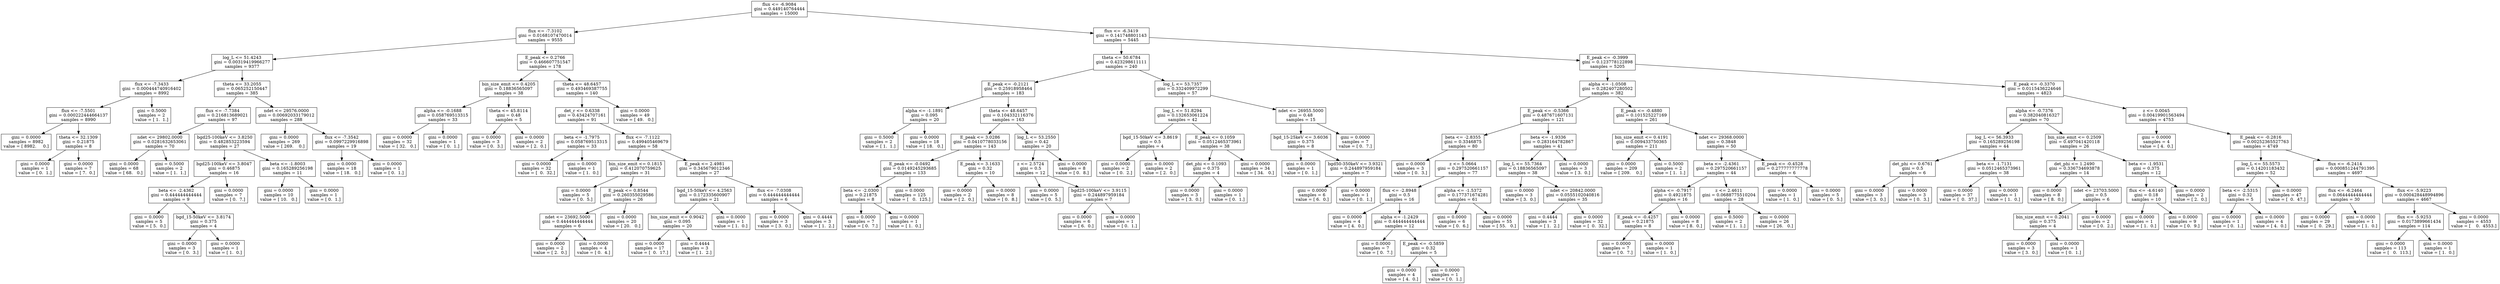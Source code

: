 digraph Tree {
0 [label="flux <= -6.9084\ngini = 0.449140764444\nsamples = 15000", shape="box"] ;
1 [label="flux <= -7.3102\ngini = 0.0168107470014\nsamples = 9555", shape="box"] ;
0 -> 1 ;
2 [label="log_L <= 51.4243\ngini = 0.00319419966277\nsamples = 9377", shape="box"] ;
1 -> 2 ;
3 [label="flux <= -7.3433\ngini = 0.000444740916402\nsamples = 8992", shape="box"] ;
2 -> 3 ;
4 [label="flux <= -7.5501\ngini = 0.000222444664137\nsamples = 8990", shape="box"] ;
3 -> 4 ;
5 [label="gini = 0.0000\nsamples = 8982\nvalue = [ 8982.     0.]", shape="box"] ;
4 -> 5 ;
6 [label="theta <= 32.1309\ngini = 0.21875\nsamples = 8", shape="box"] ;
4 -> 6 ;
7 [label="gini = 0.0000\nsamples = 1\nvalue = [ 0.  1.]", shape="box"] ;
6 -> 7 ;
8 [label="gini = 0.0000\nsamples = 7\nvalue = [ 7.  0.]", shape="box"] ;
6 -> 8 ;
9 [label="gini = 0.5000\nsamples = 2\nvalue = [ 1.  1.]", shape="box"] ;
3 -> 9 ;
10 [label="theta <= 33.2055\ngini = 0.065252150447\nsamples = 385", shape="box"] ;
2 -> 10 ;
11 [label="flux <= -7.7384\ngini = 0.216813689021\nsamples = 97", shape="box"] ;
10 -> 11 ;
12 [label="ndet <= 29802.0000\ngini = 0.0281632653061\nsamples = 70", shape="box"] ;
11 -> 12 ;
13 [label="gini = 0.0000\nsamples = 68\nvalue = [ 68.   0.]", shape="box"] ;
12 -> 13 ;
14 [label="gini = 0.5000\nsamples = 2\nvalue = [ 1.  1.]", shape="box"] ;
12 -> 14 ;
15 [label="bgd25-100keV <= 3.8250\ngini = 0.482853223594\nsamples = 27", shape="box"] ;
11 -> 15 ;
16 [label="bgd25-100keV <= 3.8047\ngini = 0.46875\nsamples = 16", shape="box"] ;
15 -> 16 ;
17 [label="beta <= -2.4362\ngini = 0.444444444444\nsamples = 9", shape="box"] ;
16 -> 17 ;
18 [label="gini = 0.0000\nsamples = 5\nvalue = [ 5.  0.]", shape="box"] ;
17 -> 18 ;
19 [label="bgd_15-50keV <= 3.8174\ngini = 0.375\nsamples = 4", shape="box"] ;
17 -> 19 ;
20 [label="gini = 0.0000\nsamples = 3\nvalue = [ 0.  3.]", shape="box"] ;
19 -> 20 ;
21 [label="gini = 0.0000\nsamples = 1\nvalue = [ 1.  0.]", shape="box"] ;
19 -> 21 ;
22 [label="gini = 0.0000\nsamples = 7\nvalue = [ 0.  7.]", shape="box"] ;
16 -> 22 ;
23 [label="beta <= -1.8003\ngini = 0.165289256198\nsamples = 11", shape="box"] ;
15 -> 23 ;
24 [label="gini = 0.0000\nsamples = 10\nvalue = [ 10.   0.]", shape="box"] ;
23 -> 24 ;
25 [label="gini = 0.0000\nsamples = 1\nvalue = [ 0.  1.]", shape="box"] ;
23 -> 25 ;
26 [label="ndet <= 29576.0000\ngini = 0.00692033179012\nsamples = 288", shape="box"] ;
10 -> 26 ;
27 [label="gini = 0.0000\nsamples = 269\nvalue = [ 269.    0.]", shape="box"] ;
26 -> 27 ;
28 [label="flux <= -7.3542\ngini = 0.0997229916898\nsamples = 19", shape="box"] ;
26 -> 28 ;
29 [label="gini = 0.0000\nsamples = 18\nvalue = [ 18.   0.]", shape="box"] ;
28 -> 29 ;
30 [label="gini = 0.0000\nsamples = 1\nvalue = [ 0.  1.]", shape="box"] ;
28 -> 30 ;
31 [label="E_peak <= 0.2766\ngini = 0.466607751547\nsamples = 178", shape="box"] ;
1 -> 31 ;
32 [label="bin_size_emit <= 0.4205\ngini = 0.18836565097\nsamples = 38", shape="box"] ;
31 -> 32 ;
33 [label="alpha <= -0.1688\ngini = 0.058769513315\nsamples = 33", shape="box"] ;
32 -> 33 ;
34 [label="gini = 0.0000\nsamples = 32\nvalue = [ 32.   0.]", shape="box"] ;
33 -> 34 ;
35 [label="gini = 0.0000\nsamples = 1\nvalue = [ 0.  1.]", shape="box"] ;
33 -> 35 ;
36 [label="theta <= 45.8114\ngini = 0.48\nsamples = 5", shape="box"] ;
32 -> 36 ;
37 [label="gini = 0.0000\nsamples = 3\nvalue = [ 0.  3.]", shape="box"] ;
36 -> 37 ;
38 [label="gini = 0.0000\nsamples = 2\nvalue = [ 2.  0.]", shape="box"] ;
36 -> 38 ;
39 [label="theta <= 48.6457\ngini = 0.493469387755\nsamples = 140", shape="box"] ;
31 -> 39 ;
40 [label="det_r <= 0.6338\ngini = 0.43424707161\nsamples = 91", shape="box"] ;
39 -> 40 ;
41 [label="beta <= -1.7975\ngini = 0.058769513315\nsamples = 33", shape="box"] ;
40 -> 41 ;
42 [label="gini = 0.0000\nsamples = 32\nvalue = [  0.  32.]", shape="box"] ;
41 -> 42 ;
43 [label="gini = 0.0000\nsamples = 1\nvalue = [ 1.  0.]", shape="box"] ;
41 -> 43 ;
44 [label="flux <= -7.1122\ngini = 0.499405469679\nsamples = 58", shape="box"] ;
40 -> 44 ;
45 [label="bin_size_emit <= 0.1815\ngini = 0.412070759625\nsamples = 31", shape="box"] ;
44 -> 45 ;
46 [label="gini = 0.0000\nsamples = 5\nvalue = [ 0.  5.]", shape="box"] ;
45 -> 46 ;
47 [label="E_peak <= 0.8544\ngini = 0.260355029586\nsamples = 26", shape="box"] ;
45 -> 47 ;
48 [label="ndet <= 23692.5000\ngini = 0.444444444444\nsamples = 6", shape="box"] ;
47 -> 48 ;
49 [label="gini = 0.0000\nsamples = 2\nvalue = [ 2.  0.]", shape="box"] ;
48 -> 49 ;
50 [label="gini = 0.0000\nsamples = 4\nvalue = [ 0.  4.]", shape="box"] ;
48 -> 50 ;
51 [label="gini = 0.0000\nsamples = 20\nvalue = [ 20.   0.]", shape="box"] ;
47 -> 51 ;
52 [label="E_peak <= 2.4981\ngini = 0.345679012346\nsamples = 27", shape="box"] ;
44 -> 52 ;
53 [label="bgd_15-50keV <= 4.2563\ngini = 0.172335600907\nsamples = 21", shape="box"] ;
52 -> 53 ;
54 [label="bin_size_emit <= 0.9042\ngini = 0.095\nsamples = 20", shape="box"] ;
53 -> 54 ;
55 [label="gini = 0.0000\nsamples = 17\nvalue = [  0.  17.]", shape="box"] ;
54 -> 55 ;
56 [label="gini = 0.4444\nsamples = 3\nvalue = [ 1.  2.]", shape="box"] ;
54 -> 56 ;
57 [label="gini = 0.0000\nsamples = 1\nvalue = [ 1.  0.]", shape="box"] ;
53 -> 57 ;
58 [label="flux <= -7.0308\ngini = 0.444444444444\nsamples = 6", shape="box"] ;
52 -> 58 ;
59 [label="gini = 0.0000\nsamples = 3\nvalue = [ 3.  0.]", shape="box"] ;
58 -> 59 ;
60 [label="gini = 0.4444\nsamples = 3\nvalue = [ 1.  2.]", shape="box"] ;
58 -> 60 ;
61 [label="gini = 0.0000\nsamples = 49\nvalue = [ 49.   0.]", shape="box"] ;
39 -> 61 ;
62 [label="flux <= -6.3419\ngini = 0.141748801143\nsamples = 5445", shape="box"] ;
0 -> 62 ;
63 [label="theta <= 50.6784\ngini = 0.423298611111\nsamples = 240", shape="box"] ;
62 -> 63 ;
64 [label="E_peak <= -0.2121\ngini = 0.25918958464\nsamples = 183", shape="box"] ;
63 -> 64 ;
65 [label="alpha <= -1.1891\ngini = 0.095\nsamples = 20", shape="box"] ;
64 -> 65 ;
66 [label="gini = 0.5000\nsamples = 2\nvalue = [ 1.  1.]", shape="box"] ;
65 -> 66 ;
67 [label="gini = 0.0000\nsamples = 18\nvalue = [ 18.   0.]", shape="box"] ;
65 -> 67 ;
68 [label="theta <= 48.6457\ngini = 0.104332116376\nsamples = 163", shape="box"] ;
64 -> 68 ;
69 [label="E_peak <= 3.0286\ngini = 0.0410778033156\nsamples = 143", shape="box"] ;
68 -> 69 ;
70 [label="E_peak <= -0.0492\ngini = 0.0149245293685\nsamples = 133", shape="box"] ;
69 -> 70 ;
71 [label="beta <= -2.0300\ngini = 0.21875\nsamples = 8", shape="box"] ;
70 -> 71 ;
72 [label="gini = 0.0000\nsamples = 7\nvalue = [ 0.  7.]", shape="box"] ;
71 -> 72 ;
73 [label="gini = 0.0000\nsamples = 1\nvalue = [ 1.  0.]", shape="box"] ;
71 -> 73 ;
74 [label="gini = 0.0000\nsamples = 125\nvalue = [   0.  125.]", shape="box"] ;
70 -> 74 ;
75 [label="E_peak <= 3.1633\ngini = 0.32\nsamples = 10", shape="box"] ;
69 -> 75 ;
76 [label="gini = 0.0000\nsamples = 2\nvalue = [ 2.  0.]", shape="box"] ;
75 -> 76 ;
77 [label="gini = 0.0000\nsamples = 8\nvalue = [ 0.  8.]", shape="box"] ;
75 -> 77 ;
78 [label="log_L <= 53.2550\ngini = 0.42\nsamples = 20", shape="box"] ;
68 -> 78 ;
79 [label="z <= 2.5724\ngini = 0.5\nsamples = 12", shape="box"] ;
78 -> 79 ;
80 [label="gini = 0.0000\nsamples = 5\nvalue = [ 0.  5.]", shape="box"] ;
79 -> 80 ;
81 [label="bgd25-100keV <= 3.9115\ngini = 0.244897959184\nsamples = 7", shape="box"] ;
79 -> 81 ;
82 [label="gini = 0.0000\nsamples = 6\nvalue = [ 6.  0.]", shape="box"] ;
81 -> 82 ;
83 [label="gini = 0.0000\nsamples = 1\nvalue = [ 0.  1.]", shape="box"] ;
81 -> 83 ;
84 [label="gini = 0.0000\nsamples = 8\nvalue = [ 0.  8.]", shape="box"] ;
78 -> 84 ;
85 [label="log_L <= 53.7357\ngini = 0.332409972299\nsamples = 57", shape="box"] ;
63 -> 85 ;
86 [label="log_L <= 51.8294\ngini = 0.132653061224\nsamples = 42", shape="box"] ;
85 -> 86 ;
87 [label="bgd_15-50keV <= 3.8619\ngini = 0.5\nsamples = 4", shape="box"] ;
86 -> 87 ;
88 [label="gini = 0.0000\nsamples = 2\nvalue = [ 0.  2.]", shape="box"] ;
87 -> 88 ;
89 [label="gini = 0.0000\nsamples = 2\nvalue = [ 2.  0.]", shape="box"] ;
87 -> 89 ;
90 [label="E_peak <= 0.1059\ngini = 0.0512465373961\nsamples = 38", shape="box"] ;
86 -> 90 ;
91 [label="det_phi <= 0.1093\ngini = 0.375\nsamples = 4", shape="box"] ;
90 -> 91 ;
92 [label="gini = 0.0000\nsamples = 3\nvalue = [ 3.  0.]", shape="box"] ;
91 -> 92 ;
93 [label="gini = 0.0000\nsamples = 1\nvalue = [ 0.  1.]", shape="box"] ;
91 -> 93 ;
94 [label="gini = 0.0000\nsamples = 34\nvalue = [ 34.   0.]", shape="box"] ;
90 -> 94 ;
95 [label="ndet <= 26955.5000\ngini = 0.48\nsamples = 15", shape="box"] ;
85 -> 95 ;
96 [label="bgd_15-25keV <= 3.6036\ngini = 0.375\nsamples = 8", shape="box"] ;
95 -> 96 ;
97 [label="gini = 0.0000\nsamples = 1\nvalue = [ 0.  1.]", shape="box"] ;
96 -> 97 ;
98 [label="bgd50-350keV <= 3.9321\ngini = 0.244897959184\nsamples = 7", shape="box"] ;
96 -> 98 ;
99 [label="gini = 0.0000\nsamples = 6\nvalue = [ 6.  0.]", shape="box"] ;
98 -> 99 ;
100 [label="gini = 0.0000\nsamples = 1\nvalue = [ 0.  1.]", shape="box"] ;
98 -> 100 ;
101 [label="gini = 0.0000\nsamples = 7\nvalue = [ 0.  7.]", shape="box"] ;
95 -> 101 ;
102 [label="E_peak <= -0.3999\ngini = 0.123778122898\nsamples = 5205", shape="box"] ;
62 -> 102 ;
103 [label="alpha <= -1.0508\ngini = 0.282407280502\nsamples = 382", shape="box"] ;
102 -> 103 ;
104 [label="E_peak <= -0.5366\ngini = 0.487671607131\nsamples = 121", shape="box"] ;
103 -> 104 ;
105 [label="beta <= -2.8355\ngini = 0.3346875\nsamples = 80", shape="box"] ;
104 -> 105 ;
106 [label="gini = 0.0000\nsamples = 3\nvalue = [ 0.  3.]", shape="box"] ;
105 -> 106 ;
107 [label="z <= 5.0664\ngini = 0.297520661157\nsamples = 77", shape="box"] ;
105 -> 107 ;
108 [label="flux <= -2.8948\ngini = 0.5\nsamples = 16", shape="box"] ;
107 -> 108 ;
109 [label="gini = 0.0000\nsamples = 4\nvalue = [ 4.  0.]", shape="box"] ;
108 -> 109 ;
110 [label="alpha <= -1.2429\ngini = 0.444444444444\nsamples = 12", shape="box"] ;
108 -> 110 ;
111 [label="gini = 0.0000\nsamples = 7\nvalue = [ 0.  7.]", shape="box"] ;
110 -> 111 ;
112 [label="E_peak <= -0.5859\ngini = 0.32\nsamples = 5", shape="box"] ;
110 -> 112 ;
113 [label="gini = 0.0000\nsamples = 4\nvalue = [ 4.  0.]", shape="box"] ;
112 -> 113 ;
114 [label="gini = 0.0000\nsamples = 1\nvalue = [ 0.  1.]", shape="box"] ;
112 -> 114 ;
115 [label="alpha <= -1.5372\ngini = 0.177371674281\nsamples = 61", shape="box"] ;
107 -> 115 ;
116 [label="gini = 0.0000\nsamples = 6\nvalue = [ 0.  6.]", shape="box"] ;
115 -> 116 ;
117 [label="gini = 0.0000\nsamples = 55\nvalue = [ 55.   0.]", shape="box"] ;
115 -> 117 ;
118 [label="beta <= -1.9336\ngini = 0.283164782867\nsamples = 41", shape="box"] ;
104 -> 118 ;
119 [label="log_L <= 55.7364\ngini = 0.18836565097\nsamples = 38", shape="box"] ;
118 -> 119 ;
120 [label="gini = 0.0000\nsamples = 3\nvalue = [ 3.  0.]", shape="box"] ;
119 -> 120 ;
121 [label="ndet <= 20842.0000\ngini = 0.0555102040816\nsamples = 35", shape="box"] ;
119 -> 121 ;
122 [label="gini = 0.4444\nsamples = 3\nvalue = [ 1.  2.]", shape="box"] ;
121 -> 122 ;
123 [label="gini = 0.0000\nsamples = 32\nvalue = [  0.  32.]", shape="box"] ;
121 -> 123 ;
124 [label="gini = 0.0000\nsamples = 3\nvalue = [ 3.  0.]", shape="box"] ;
118 -> 124 ;
125 [label="E_peak <= -0.4880\ngini = 0.101525227169\nsamples = 261", shape="box"] ;
103 -> 125 ;
126 [label="bin_size_emit <= 0.4191\ngini = 0.009433750365\nsamples = 211", shape="box"] ;
125 -> 126 ;
127 [label="gini = 0.0000\nsamples = 209\nvalue = [ 209.    0.]", shape="box"] ;
126 -> 127 ;
128 [label="gini = 0.5000\nsamples = 2\nvalue = [ 1.  1.]", shape="box"] ;
126 -> 128 ;
129 [label="ndet <= 29368.0000\ngini = 0.3848\nsamples = 50", shape="box"] ;
125 -> 129 ;
130 [label="beta <= -2.4361\ngini = 0.297520661157\nsamples = 44", shape="box"] ;
129 -> 130 ;
131 [label="alpha <= -0.7917\ngini = 0.4921875\nsamples = 16", shape="box"] ;
130 -> 131 ;
132 [label="E_peak <= -0.4257\ngini = 0.21875\nsamples = 8", shape="box"] ;
131 -> 132 ;
133 [label="gini = 0.0000\nsamples = 7\nvalue = [ 0.  7.]", shape="box"] ;
132 -> 133 ;
134 [label="gini = 0.0000\nsamples = 1\nvalue = [ 1.  0.]", shape="box"] ;
132 -> 134 ;
135 [label="gini = 0.0000\nsamples = 8\nvalue = [ 8.  0.]", shape="box"] ;
131 -> 135 ;
136 [label="z <= 2.4611\ngini = 0.0688775510204\nsamples = 28", shape="box"] ;
130 -> 136 ;
137 [label="gini = 0.5000\nsamples = 2\nvalue = [ 1.  1.]", shape="box"] ;
136 -> 137 ;
138 [label="gini = 0.0000\nsamples = 26\nvalue = [ 26.   0.]", shape="box"] ;
136 -> 138 ;
139 [label="E_peak <= -0.4528\ngini = 0.277777777778\nsamples = 6", shape="box"] ;
129 -> 139 ;
140 [label="gini = 0.0000\nsamples = 1\nvalue = [ 1.  0.]", shape="box"] ;
139 -> 140 ;
141 [label="gini = 0.0000\nsamples = 5\nvalue = [ 0.  5.]", shape="box"] ;
139 -> 141 ;
142 [label="E_peak <= -0.3370\ngini = 0.0115436224646\nsamples = 4823", shape="box"] ;
102 -> 142 ;
143 [label="alpha <= -0.7376\ngini = 0.382040816327\nsamples = 70", shape="box"] ;
142 -> 143 ;
144 [label="log_L <= 56.3933\ngini = 0.165289256198\nsamples = 44", shape="box"] ;
143 -> 144 ;
145 [label="det_phi <= 0.6761\ngini = 0.5\nsamples = 6", shape="box"] ;
144 -> 145 ;
146 [label="gini = 0.0000\nsamples = 3\nvalue = [ 3.  0.]", shape="box"] ;
145 -> 146 ;
147 [label="gini = 0.0000\nsamples = 3\nvalue = [ 0.  3.]", shape="box"] ;
145 -> 147 ;
148 [label="beta <= -1.7131\ngini = 0.0512465373961\nsamples = 38", shape="box"] ;
144 -> 148 ;
149 [label="gini = 0.0000\nsamples = 37\nvalue = [  0.  37.]", shape="box"] ;
148 -> 149 ;
150 [label="gini = 0.0000\nsamples = 1\nvalue = [ 1.  0.]", shape="box"] ;
148 -> 150 ;
151 [label="bin_size_emit <= 0.2509\ngini = 0.497041420118\nsamples = 26", shape="box"] ;
143 -> 151 ;
152 [label="det_phi <= 1.2490\ngini = 0.336734693878\nsamples = 14", shape="box"] ;
151 -> 152 ;
153 [label="gini = 0.0000\nsamples = 8\nvalue = [ 8.  0.]", shape="box"] ;
152 -> 153 ;
154 [label="ndet <= 23703.5000\ngini = 0.5\nsamples = 6", shape="box"] ;
152 -> 154 ;
155 [label="bin_size_emit <= 0.2041\ngini = 0.375\nsamples = 4", shape="box"] ;
154 -> 155 ;
156 [label="gini = 0.0000\nsamples = 3\nvalue = [ 3.  0.]", shape="box"] ;
155 -> 156 ;
157 [label="gini = 0.0000\nsamples = 1\nvalue = [ 0.  1.]", shape="box"] ;
155 -> 157 ;
158 [label="gini = 0.0000\nsamples = 2\nvalue = [ 0.  2.]", shape="box"] ;
154 -> 158 ;
159 [label="beta <= -1.9531\ngini = 0.375\nsamples = 12", shape="box"] ;
151 -> 159 ;
160 [label="flux <= -4.6140\ngini = 0.18\nsamples = 10", shape="box"] ;
159 -> 160 ;
161 [label="gini = 0.0000\nsamples = 1\nvalue = [ 1.  0.]", shape="box"] ;
160 -> 161 ;
162 [label="gini = 0.0000\nsamples = 9\nvalue = [ 0.  9.]", shape="box"] ;
160 -> 162 ;
163 [label="gini = 0.0000\nsamples = 2\nvalue = [ 2.  0.]", shape="box"] ;
159 -> 163 ;
164 [label="z <= 0.0045\ngini = 0.00419901563494\nsamples = 4753", shape="box"] ;
142 -> 164 ;
165 [label="gini = 0.0000\nsamples = 4\nvalue = [ 4.  0.]", shape="box"] ;
164 -> 165 ;
166 [label="E_peak <= -0.2816\ngini = 0.00252365527763\nsamples = 4749", shape="box"] ;
164 -> 166 ;
167 [label="log_L <= 55.5573\ngini = 0.14201183432\nsamples = 52", shape="box"] ;
166 -> 167 ;
168 [label="beta <= -2.5315\ngini = 0.32\nsamples = 5", shape="box"] ;
167 -> 168 ;
169 [label="gini = 0.0000\nsamples = 1\nvalue = [ 0.  1.]", shape="box"] ;
168 -> 169 ;
170 [label="gini = 0.0000\nsamples = 4\nvalue = [ 4.  0.]", shape="box"] ;
168 -> 170 ;
171 [label="gini = 0.0000\nsamples = 47\nvalue = [  0.  47.]", shape="box"] ;
167 -> 171 ;
172 [label="flux <= -6.2414\ngini = 0.000851244791395\nsamples = 4697", shape="box"] ;
166 -> 172 ;
173 [label="flux <= -6.2464\ngini = 0.0644444444444\nsamples = 30", shape="box"] ;
172 -> 173 ;
174 [label="gini = 0.0000\nsamples = 29\nvalue = [  0.  29.]", shape="box"] ;
173 -> 174 ;
175 [label="gini = 0.0000\nsamples = 1\nvalue = [ 1.  0.]", shape="box"] ;
173 -> 175 ;
176 [label="flux <= -5.9223\ngini = 0.000428448994896\nsamples = 4667", shape="box"] ;
172 -> 176 ;
177 [label="flux <= -5.9253\ngini = 0.0173899661434\nsamples = 114", shape="box"] ;
176 -> 177 ;
178 [label="gini = 0.0000\nsamples = 113\nvalue = [   0.  113.]", shape="box"] ;
177 -> 178 ;
179 [label="gini = 0.0000\nsamples = 1\nvalue = [ 1.  0.]", shape="box"] ;
177 -> 179 ;
180 [label="gini = 0.0000\nsamples = 4553\nvalue = [    0.  4553.]", shape="box"] ;
176 -> 180 ;
}
